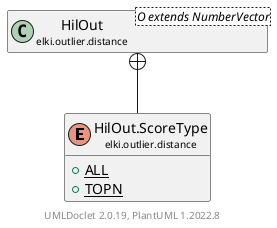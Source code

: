 @startuml
    remove .*\.(Instance|Par|Parameterizer|Factory)$
    set namespaceSeparator none
    hide empty fields
    hide empty methods

    enum "<size:14>HilOut.ScoreType\n<size:10>elki.outlier.distance" as elki.outlier.distance.HilOut.ScoreType [[HilOut.ScoreType.html]] {
        {static} +ALL
        {static} +TOPN
    }

    class "<size:14>HilOut\n<size:10>elki.outlier.distance" as elki.outlier.distance.HilOut<O extends NumberVector> [[HilOut.html]]

    elki.outlier.distance.HilOut +-- elki.outlier.distance.HilOut.ScoreType

    center footer UMLDoclet 2.0.19, PlantUML 1.2022.8
@enduml
